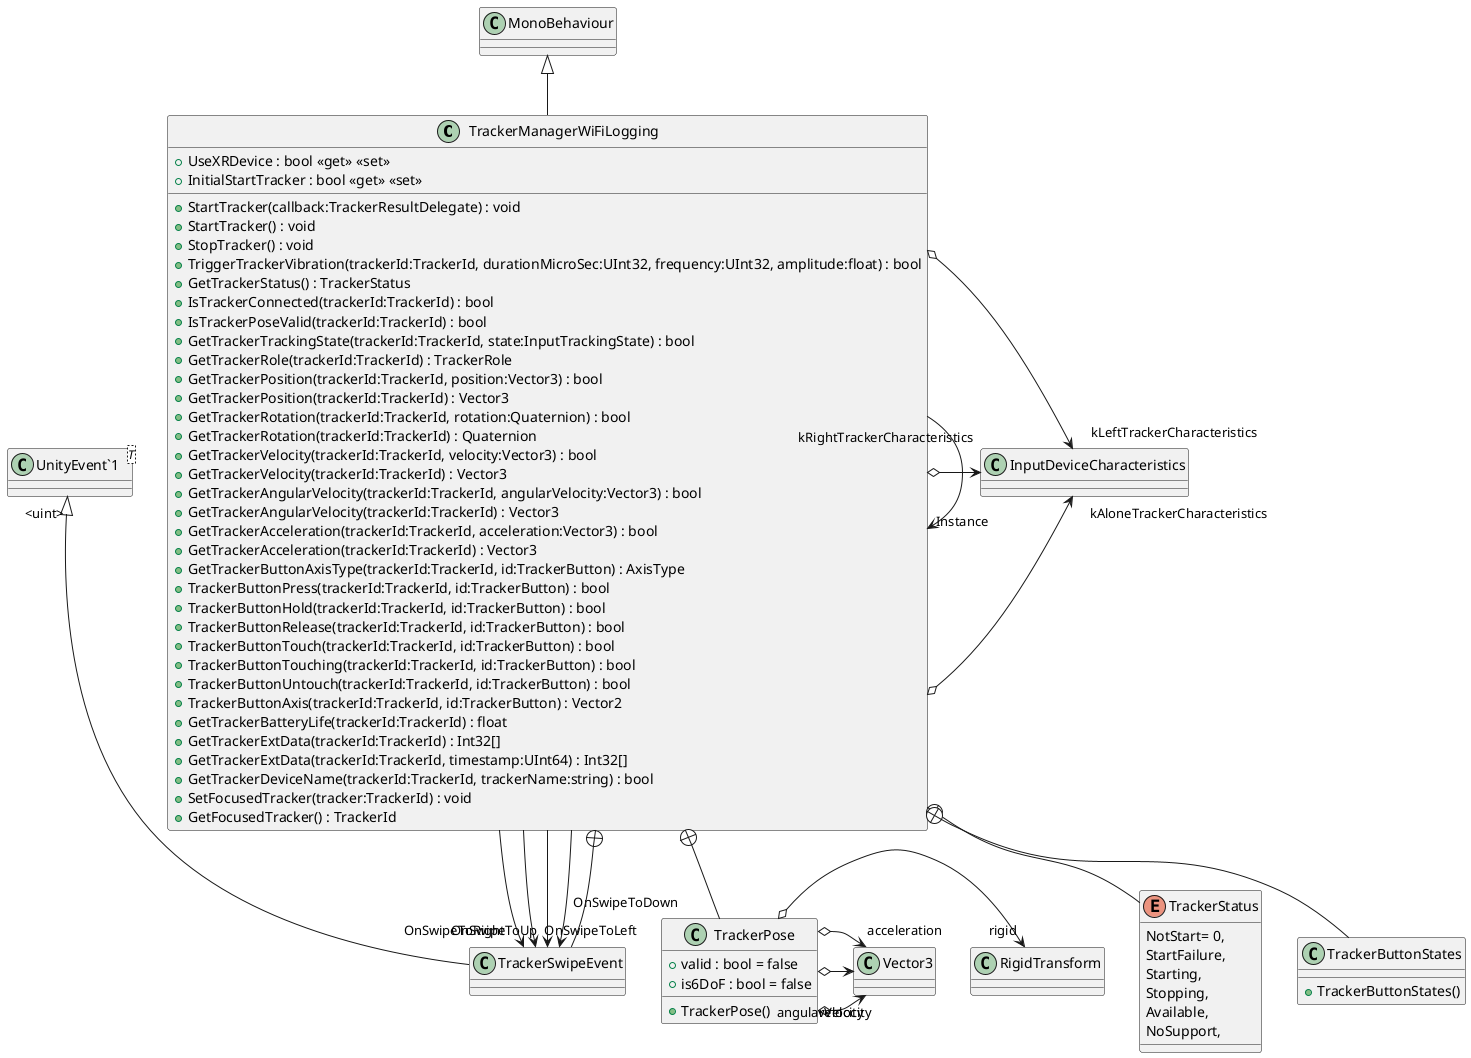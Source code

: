 @startuml
class TrackerManagerWiFiLogging {
    + UseXRDevice : bool <<get>> <<set>>
    + InitialStartTracker : bool <<get>> <<set>>
    + StartTracker(callback:TrackerResultDelegate) : void
    + StartTracker() : void
    + StopTracker() : void
    + TriggerTrackerVibration(trackerId:TrackerId, durationMicroSec:UInt32, frequency:UInt32, amplitude:float) : bool
    + GetTrackerStatus() : TrackerStatus
    + IsTrackerConnected(trackerId:TrackerId) : bool
    + IsTrackerPoseValid(trackerId:TrackerId) : bool
    + GetTrackerTrackingState(trackerId:TrackerId, state:InputTrackingState) : bool
    + GetTrackerRole(trackerId:TrackerId) : TrackerRole
    + GetTrackerPosition(trackerId:TrackerId, position:Vector3) : bool
    + GetTrackerPosition(trackerId:TrackerId) : Vector3
    + GetTrackerRotation(trackerId:TrackerId, rotation:Quaternion) : bool
    + GetTrackerRotation(trackerId:TrackerId) : Quaternion
    + GetTrackerVelocity(trackerId:TrackerId, velocity:Vector3) : bool
    + GetTrackerVelocity(trackerId:TrackerId) : Vector3
    + GetTrackerAngularVelocity(trackerId:TrackerId, angularVelocity:Vector3) : bool
    + GetTrackerAngularVelocity(trackerId:TrackerId) : Vector3
    + GetTrackerAcceleration(trackerId:TrackerId, acceleration:Vector3) : bool
    + GetTrackerAcceleration(trackerId:TrackerId) : Vector3
    + GetTrackerButtonAxisType(trackerId:TrackerId, id:TrackerButton) : AxisType
    + TrackerButtonPress(trackerId:TrackerId, id:TrackerButton) : bool
    + TrackerButtonHold(trackerId:TrackerId, id:TrackerButton) : bool
    + TrackerButtonRelease(trackerId:TrackerId, id:TrackerButton) : bool
    + TrackerButtonTouch(trackerId:TrackerId, id:TrackerButton) : bool
    + TrackerButtonTouching(trackerId:TrackerId, id:TrackerButton) : bool
    + TrackerButtonUntouch(trackerId:TrackerId, id:TrackerButton) : bool
    + TrackerButtonAxis(trackerId:TrackerId, id:TrackerButton) : Vector2
    + GetTrackerBatteryLife(trackerId:TrackerId) : float
    + GetTrackerExtData(trackerId:TrackerId) : Int32[]
    + GetTrackerExtData(trackerId:TrackerId, timestamp:UInt64) : Int32[]
    + GetTrackerDeviceName(trackerId:TrackerId, trackerName:string) : bool
    + SetFocusedTracker(tracker:TrackerId) : void
    + GetFocusedTracker() : TrackerId
}
enum TrackerStatus {
    NotStart= 0,
    StartFailure,
    Starting,
    Stopping,
    Available,
    NoSupport,
}
class TrackerSwipeEvent {
}
class TrackerPose {
    + valid : bool = false
    + is6DoF : bool = false
    + TrackerPose()
}
class TrackerButtonStates {
    + TrackerButtonStates()
}
class "UnityEvent`1"<T> {
}
MonoBehaviour <|-- TrackerManagerWiFiLogging
TrackerManagerWiFiLogging --> "Instance" TrackerManagerWiFiLogging
TrackerManagerWiFiLogging --> "OnSwipeToRight" TrackerSwipeEvent
TrackerManagerWiFiLogging --> "OnSwipeToLeft" TrackerSwipeEvent
TrackerManagerWiFiLogging --> "OnSwipeToUp" TrackerSwipeEvent
TrackerManagerWiFiLogging --> "OnSwipeToDown" TrackerSwipeEvent
TrackerManagerWiFiLogging o-> "kAloneTrackerCharacteristics" InputDeviceCharacteristics
TrackerManagerWiFiLogging o-> "kRightTrackerCharacteristics" InputDeviceCharacteristics
TrackerManagerWiFiLogging o-> "kLeftTrackerCharacteristics" InputDeviceCharacteristics
TrackerManagerWiFiLogging +-- TrackerStatus
TrackerManagerWiFiLogging +-- TrackerSwipeEvent
"UnityEvent`1" "<uint>" <|-- TrackerSwipeEvent
TrackerManagerWiFiLogging +-- TrackerPose
TrackerPose o-> "rigid" RigidTransform
TrackerPose o-> "velocity" Vector3
TrackerPose o-> "angularVelocity" Vector3
TrackerPose o-> "acceleration" Vector3
TrackerManagerWiFiLogging +-- TrackerButtonStates
@enduml
